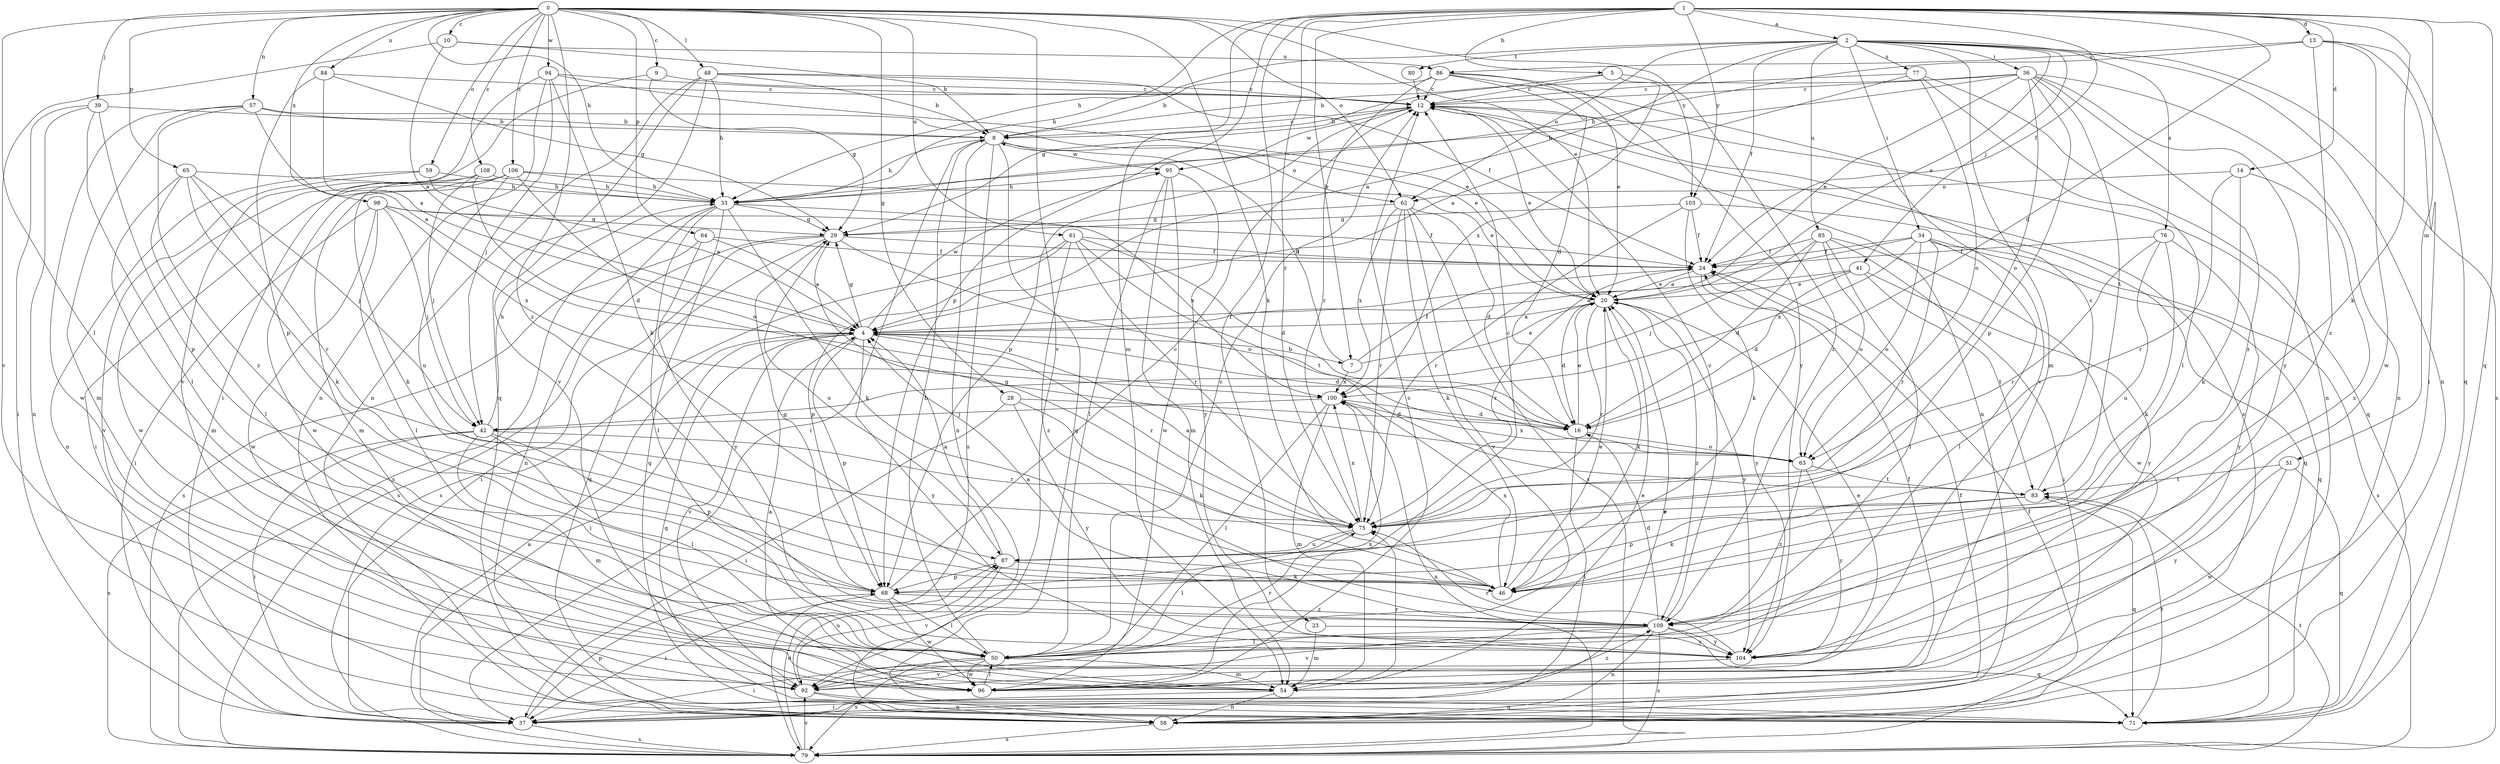 strict digraph  {
0;
1;
2;
4;
5;
7;
8;
9;
10;
12;
13;
14;
16;
20;
23;
24;
28;
29;
33;
34;
36;
37;
39;
41;
42;
46;
48;
50;
51;
54;
57;
58;
59;
61;
62;
63;
64;
65;
68;
71;
75;
76;
77;
79;
80;
83;
84;
85;
86;
87;
92;
94;
95;
96;
98;
100;
103;
104;
106;
108;
109;
0 -> 9  [label=c];
0 -> 10  [label=c];
0 -> 20  [label=e];
0 -> 28  [label=g];
0 -> 33  [label=h];
0 -> 39  [label=j];
0 -> 46  [label=k];
0 -> 48  [label=l];
0 -> 50  [label=l];
0 -> 57  [label=n];
0 -> 59  [label=o];
0 -> 61  [label=o];
0 -> 62  [label=o];
0 -> 64  [label=p];
0 -> 65  [label=p];
0 -> 84  [label=u];
0 -> 92  [label=v];
0 -> 94  [label=w];
0 -> 98  [label=x];
0 -> 103  [label=y];
0 -> 106  [label=z];
0 -> 108  [label=z];
0 -> 109  [label=z];
1 -> 2  [label=a];
1 -> 5  [label=b];
1 -> 7  [label=b];
1 -> 13  [label=d];
1 -> 14  [label=d];
1 -> 16  [label=d];
1 -> 23  [label=f];
1 -> 24  [label=f];
1 -> 33  [label=h];
1 -> 46  [label=k];
1 -> 51  [label=m];
1 -> 54  [label=m];
1 -> 68  [label=p];
1 -> 71  [label=q];
1 -> 75  [label=r];
1 -> 103  [label=y];
2 -> 4  [label=a];
2 -> 20  [label=e];
2 -> 24  [label=f];
2 -> 33  [label=h];
2 -> 34  [label=i];
2 -> 36  [label=i];
2 -> 41  [label=j];
2 -> 54  [label=m];
2 -> 58  [label=n];
2 -> 62  [label=o];
2 -> 76  [label=s];
2 -> 77  [label=s];
2 -> 79  [label=s];
2 -> 80  [label=t];
2 -> 85  [label=u];
4 -> 7  [label=b];
4 -> 16  [label=d];
4 -> 29  [label=g];
4 -> 37  [label=i];
4 -> 68  [label=p];
4 -> 71  [label=q];
4 -> 75  [label=r];
4 -> 92  [label=v];
4 -> 95  [label=w];
4 -> 104  [label=y];
5 -> 12  [label=c];
5 -> 29  [label=g];
5 -> 100  [label=x];
5 -> 109  [label=z];
7 -> 8  [label=b];
7 -> 20  [label=e];
7 -> 24  [label=f];
7 -> 100  [label=x];
8 -> 12  [label=c];
8 -> 33  [label=h];
8 -> 37  [label=i];
8 -> 58  [label=n];
8 -> 62  [label=o];
8 -> 71  [label=q];
8 -> 79  [label=s];
8 -> 95  [label=w];
9 -> 12  [label=c];
9 -> 29  [label=g];
9 -> 92  [label=v];
10 -> 4  [label=a];
10 -> 8  [label=b];
10 -> 86  [label=u];
10 -> 92  [label=v];
12 -> 8  [label=b];
12 -> 20  [label=e];
12 -> 58  [label=n];
12 -> 68  [label=p];
12 -> 71  [label=q];
12 -> 95  [label=w];
13 -> 33  [label=h];
13 -> 37  [label=i];
13 -> 71  [label=q];
13 -> 86  [label=u];
13 -> 96  [label=w];
13 -> 109  [label=z];
14 -> 46  [label=k];
14 -> 62  [label=o];
14 -> 75  [label=r];
14 -> 109  [label=z];
16 -> 20  [label=e];
16 -> 37  [label=i];
16 -> 63  [label=o];
20 -> 4  [label=a];
20 -> 16  [label=d];
20 -> 46  [label=k];
20 -> 75  [label=r];
20 -> 104  [label=y];
20 -> 109  [label=z];
23 -> 54  [label=m];
23 -> 104  [label=y];
24 -> 20  [label=e];
24 -> 75  [label=r];
24 -> 104  [label=y];
28 -> 16  [label=d];
28 -> 37  [label=i];
28 -> 46  [label=k];
28 -> 104  [label=y];
29 -> 24  [label=f];
29 -> 37  [label=i];
29 -> 63  [label=o];
29 -> 71  [label=q];
29 -> 79  [label=s];
29 -> 87  [label=u];
33 -> 29  [label=g];
33 -> 46  [label=k];
33 -> 50  [label=l];
33 -> 58  [label=n];
33 -> 71  [label=q];
33 -> 79  [label=s];
33 -> 100  [label=x];
34 -> 4  [label=a];
34 -> 24  [label=f];
34 -> 50  [label=l];
34 -> 63  [label=o];
34 -> 71  [label=q];
34 -> 75  [label=r];
34 -> 79  [label=s];
34 -> 100  [label=x];
36 -> 8  [label=b];
36 -> 12  [label=c];
36 -> 20  [label=e];
36 -> 33  [label=h];
36 -> 58  [label=n];
36 -> 63  [label=o];
36 -> 68  [label=p];
36 -> 83  [label=t];
36 -> 104  [label=y];
36 -> 109  [label=z];
37 -> 20  [label=e];
37 -> 68  [label=p];
37 -> 79  [label=s];
39 -> 8  [label=b];
39 -> 37  [label=i];
39 -> 50  [label=l];
39 -> 58  [label=n];
39 -> 68  [label=p];
41 -> 4  [label=a];
41 -> 16  [label=d];
41 -> 20  [label=e];
41 -> 83  [label=t];
41 -> 104  [label=y];
42 -> 33  [label=h];
42 -> 37  [label=i];
42 -> 50  [label=l];
42 -> 54  [label=m];
42 -> 68  [label=p];
42 -> 75  [label=r];
42 -> 79  [label=s];
46 -> 20  [label=e];
46 -> 100  [label=x];
48 -> 8  [label=b];
48 -> 12  [label=c];
48 -> 24  [label=f];
48 -> 33  [label=h];
48 -> 58  [label=n];
48 -> 71  [label=q];
48 -> 92  [label=v];
50 -> 8  [label=b];
50 -> 12  [label=c];
50 -> 37  [label=i];
50 -> 54  [label=m];
50 -> 75  [label=r];
50 -> 79  [label=s];
50 -> 96  [label=w];
51 -> 71  [label=q];
51 -> 83  [label=t];
51 -> 96  [label=w];
51 -> 104  [label=y];
54 -> 20  [label=e];
54 -> 37  [label=i];
54 -> 58  [label=n];
54 -> 75  [label=r];
54 -> 109  [label=z];
57 -> 4  [label=a];
57 -> 8  [label=b];
57 -> 20  [label=e];
57 -> 54  [label=m];
57 -> 96  [label=w];
57 -> 109  [label=z];
58 -> 12  [label=c];
58 -> 24  [label=f];
58 -> 79  [label=s];
59 -> 4  [label=a];
59 -> 33  [label=h];
59 -> 58  [label=n];
59 -> 92  [label=v];
61 -> 16  [label=d];
61 -> 24  [label=f];
61 -> 68  [label=p];
61 -> 75  [label=r];
61 -> 79  [label=s];
61 -> 83  [label=t];
61 -> 109  [label=z];
62 -> 16  [label=d];
62 -> 29  [label=g];
62 -> 46  [label=k];
62 -> 75  [label=r];
62 -> 79  [label=s];
62 -> 92  [label=v];
62 -> 100  [label=x];
63 -> 83  [label=t];
63 -> 100  [label=x];
63 -> 104  [label=y];
63 -> 109  [label=z];
64 -> 4  [label=a];
64 -> 24  [label=f];
64 -> 79  [label=s];
64 -> 104  [label=y];
65 -> 33  [label=h];
65 -> 42  [label=j];
65 -> 46  [label=k];
65 -> 50  [label=l];
65 -> 54  [label=m];
65 -> 75  [label=r];
68 -> 12  [label=c];
68 -> 29  [label=g];
68 -> 37  [label=i];
68 -> 50  [label=l];
68 -> 96  [label=w];
68 -> 109  [label=z];
71 -> 83  [label=t];
75 -> 4  [label=a];
75 -> 29  [label=g];
75 -> 50  [label=l];
75 -> 87  [label=u];
75 -> 100  [label=x];
76 -> 24  [label=f];
76 -> 46  [label=k];
76 -> 75  [label=r];
76 -> 87  [label=u];
76 -> 104  [label=y];
77 -> 4  [label=a];
77 -> 12  [label=c];
77 -> 50  [label=l];
77 -> 58  [label=n];
77 -> 63  [label=o];
79 -> 4  [label=a];
79 -> 24  [label=f];
79 -> 83  [label=t];
79 -> 87  [label=u];
79 -> 92  [label=v];
79 -> 100  [label=x];
80 -> 12  [label=c];
83 -> 12  [label=c];
83 -> 46  [label=k];
83 -> 68  [label=p];
83 -> 71  [label=q];
83 -> 75  [label=r];
84 -> 4  [label=a];
84 -> 12  [label=c];
84 -> 29  [label=g];
84 -> 68  [label=p];
85 -> 16  [label=d];
85 -> 24  [label=f];
85 -> 37  [label=i];
85 -> 42  [label=j];
85 -> 50  [label=l];
85 -> 63  [label=o];
85 -> 96  [label=w];
86 -> 8  [label=b];
86 -> 12  [label=c];
86 -> 16  [label=d];
86 -> 20  [label=e];
86 -> 75  [label=r];
86 -> 92  [label=v];
86 -> 104  [label=y];
87 -> 4  [label=a];
87 -> 12  [label=c];
87 -> 46  [label=k];
87 -> 68  [label=p];
87 -> 92  [label=v];
92 -> 20  [label=e];
92 -> 58  [label=n];
92 -> 71  [label=q];
92 -> 87  [label=u];
94 -> 12  [label=c];
94 -> 20  [label=e];
94 -> 37  [label=i];
94 -> 42  [label=j];
94 -> 46  [label=k];
94 -> 58  [label=n];
95 -> 33  [label=h];
95 -> 50  [label=l];
95 -> 54  [label=m];
95 -> 96  [label=w];
95 -> 104  [label=y];
96 -> 4  [label=a];
96 -> 12  [label=c];
96 -> 24  [label=f];
96 -> 50  [label=l];
96 -> 100  [label=x];
98 -> 24  [label=f];
98 -> 29  [label=g];
98 -> 37  [label=i];
98 -> 42  [label=j];
98 -> 50  [label=l];
98 -> 96  [label=w];
98 -> 100  [label=x];
100 -> 16  [label=d];
100 -> 42  [label=j];
100 -> 50  [label=l];
100 -> 54  [label=m];
103 -> 24  [label=f];
103 -> 29  [label=g];
103 -> 46  [label=k];
103 -> 71  [label=q];
103 -> 75  [label=r];
104 -> 75  [label=r];
104 -> 92  [label=v];
106 -> 20  [label=e];
106 -> 33  [label=h];
106 -> 37  [label=i];
106 -> 54  [label=m];
106 -> 63  [label=o];
106 -> 87  [label=u];
106 -> 96  [label=w];
108 -> 16  [label=d];
108 -> 33  [label=h];
108 -> 42  [label=j];
108 -> 46  [label=k];
108 -> 96  [label=w];
109 -> 4  [label=a];
109 -> 12  [label=c];
109 -> 16  [label=d];
109 -> 50  [label=l];
109 -> 58  [label=n];
109 -> 71  [label=q];
109 -> 79  [label=s];
109 -> 92  [label=v];
109 -> 104  [label=y];
}
